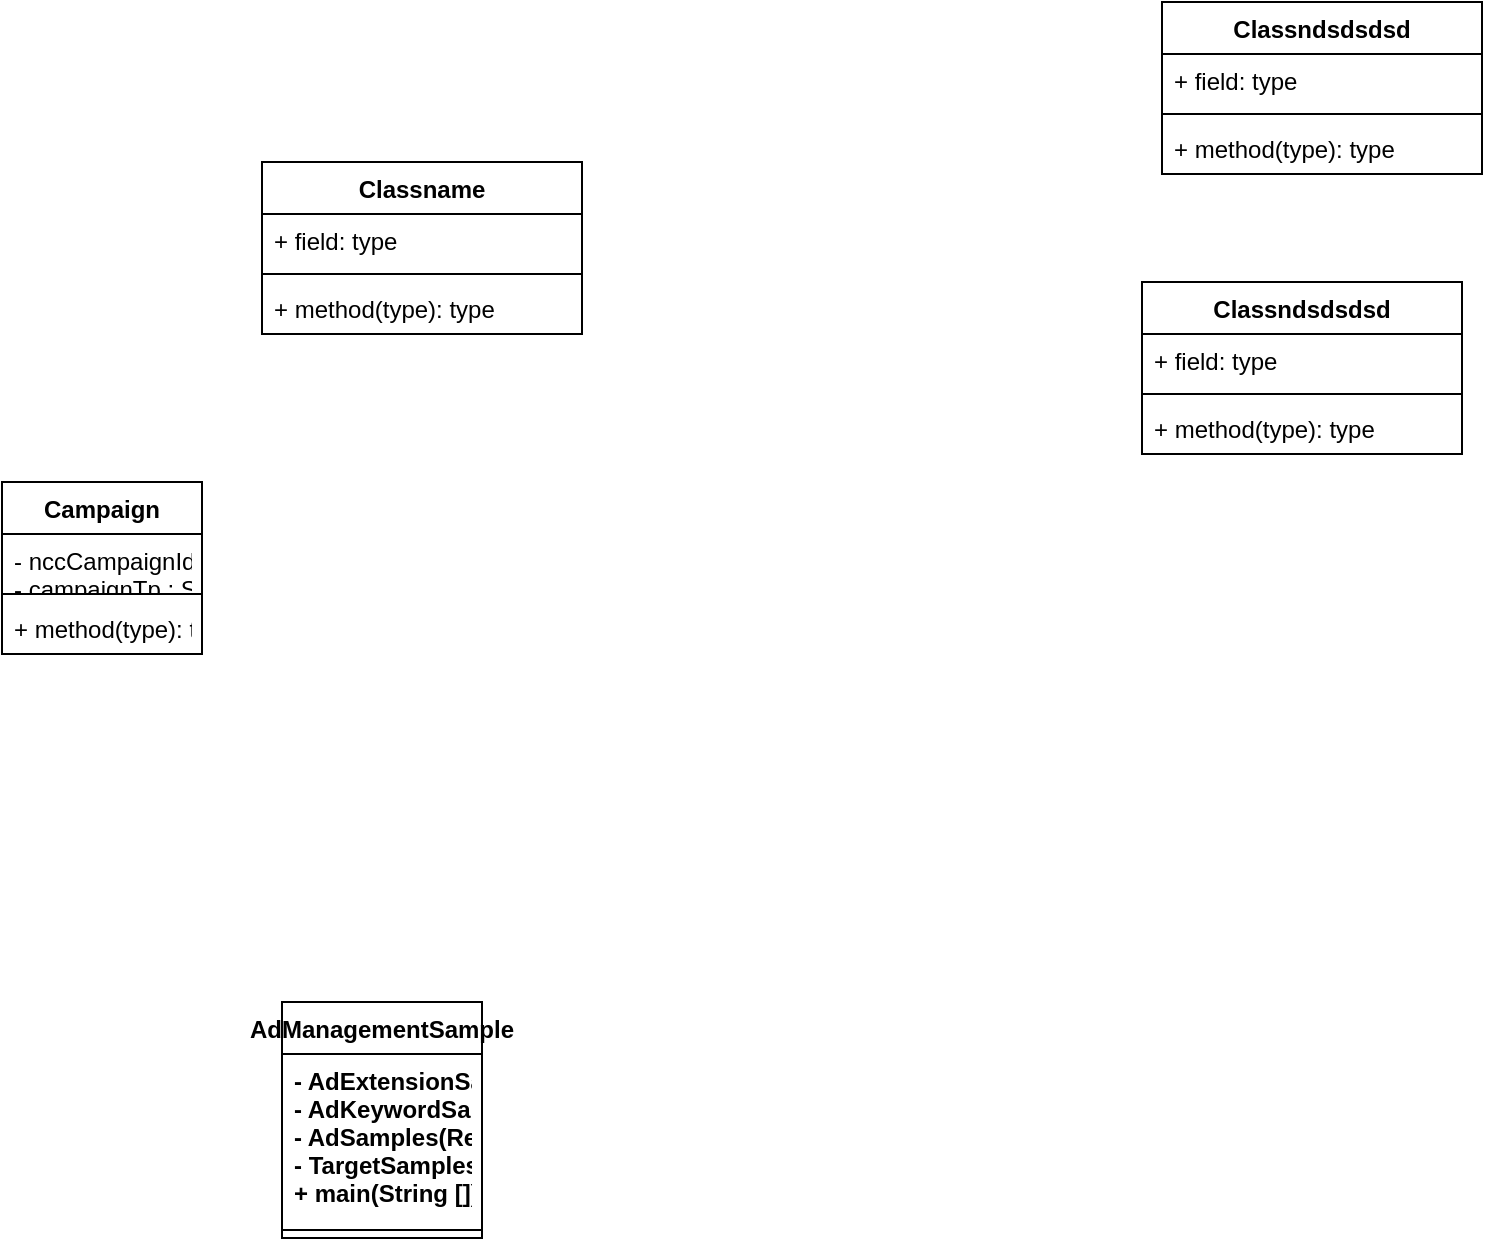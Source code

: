 <mxfile version="15.5.1" type="github">
  <diagram id="C5RBs43oDa-KdzZeNtuy" name="Page-1">
    <mxGraphModel dx="770" dy="1268" grid="1" gridSize="10" guides="1" tooltips="1" connect="1" arrows="1" fold="1" page="1" pageScale="1" pageWidth="1390" pageHeight="980" math="0" shadow="0">
      <root>
        <mxCell id="WIyWlLk6GJQsqaUBKTNV-0" />
        <mxCell id="WIyWlLk6GJQsqaUBKTNV-1" parent="WIyWlLk6GJQsqaUBKTNV-0" />
        <mxCell id="7ZvF9bT9IcwRX-JwGskH-0" value="AdManagementSample" style="swimlane;fontStyle=1;align=center;verticalAlign=top;childLayout=stackLayout;horizontal=1;startSize=26;horizontalStack=0;resizeParent=1;resizeParentMax=0;resizeLast=0;collapsible=1;marginBottom=0;" parent="WIyWlLk6GJQsqaUBKTNV-1" vertex="1">
          <mxGeometry x="170" y="820" width="100" height="118" as="geometry" />
        </mxCell>
        <mxCell id="7ZvF9bT9IcwRX-JwGskH-1" value="- AdExtensionSample(RestClient, long, String, String) : void&#xa;- AdKeywordSample(RestClient, long, String) : void&#xa;- AdSamples(RestClient, Long, String, String) : void&#xa;- TargetSamples(RestClient, long, Adgroup) : void&#xa;+ main(String []) : void" style="text;strokeColor=none;fillColor=none;align=left;verticalAlign=top;spacingLeft=4;spacingRight=4;overflow=hidden;rotatable=0;points=[[0,0.5],[1,0.5]];portConstraint=eastwest;fontStyle=1" parent="7ZvF9bT9IcwRX-JwGskH-0" vertex="1">
          <mxGeometry y="26" width="100" height="84" as="geometry" />
        </mxCell>
        <mxCell id="7ZvF9bT9IcwRX-JwGskH-2" value="" style="line;strokeWidth=1;fillColor=none;align=left;verticalAlign=middle;spacingTop=-1;spacingLeft=3;spacingRight=3;rotatable=0;labelPosition=right;points=[];portConstraint=eastwest;" parent="7ZvF9bT9IcwRX-JwGskH-0" vertex="1">
          <mxGeometry y="110" width="100" height="8" as="geometry" />
        </mxCell>
        <mxCell id="7ZvF9bT9IcwRX-JwGskH-4" value="Campaign" style="swimlane;fontStyle=1;align=center;verticalAlign=top;childLayout=stackLayout;horizontal=1;startSize=26;horizontalStack=0;resizeParent=1;resizeParentMax=0;resizeLast=0;collapsible=1;marginBottom=0;" parent="WIyWlLk6GJQsqaUBKTNV-1" vertex="1">
          <mxGeometry x="30" y="560" width="100" height="86" as="geometry" />
        </mxCell>
        <mxCell id="7ZvF9bT9IcwRX-JwGskH-5" value="- nccCampaignId : String&#xa;- campaignTp : String&#xa;- customerId : Long&#xa;- name : String&#xa;- userLock : Boolean&#xa;- deliveryMethod : String&#xa;- useDailyBudget : Boolean&#xa;- dailyBudget : Long&#xa;- usePeriod : Boolean" style="text;strokeColor=none;fillColor=none;align=left;verticalAlign=top;spacingLeft=4;spacingRight=4;overflow=hidden;rotatable=0;points=[[0,0.5],[1,0.5]];portConstraint=eastwest;" parent="7ZvF9bT9IcwRX-JwGskH-4" vertex="1">
          <mxGeometry y="26" width="100" height="26" as="geometry" />
        </mxCell>
        <mxCell id="7ZvF9bT9IcwRX-JwGskH-6" value="" style="line;strokeWidth=1;fillColor=none;align=left;verticalAlign=middle;spacingTop=-1;spacingLeft=3;spacingRight=3;rotatable=0;labelPosition=right;points=[];portConstraint=eastwest;" parent="7ZvF9bT9IcwRX-JwGskH-4" vertex="1">
          <mxGeometry y="52" width="100" height="8" as="geometry" />
        </mxCell>
        <mxCell id="7ZvF9bT9IcwRX-JwGskH-7" value="+ method(type): type" style="text;strokeColor=none;fillColor=none;align=left;verticalAlign=top;spacingLeft=4;spacingRight=4;overflow=hidden;rotatable=0;points=[[0,0.5],[1,0.5]];portConstraint=eastwest;" parent="7ZvF9bT9IcwRX-JwGskH-4" vertex="1">
          <mxGeometry y="60" width="100" height="26" as="geometry" />
        </mxCell>
        <mxCell id="-4e21ovLT8-M-5KT2Jtu-0" value="Classndsdsdsd" style="swimlane;fontStyle=1;align=center;verticalAlign=top;childLayout=stackLayout;horizontal=1;startSize=26;horizontalStack=0;resizeParent=1;resizeParentMax=0;resizeLast=0;collapsible=1;marginBottom=0;" vertex="1" parent="WIyWlLk6GJQsqaUBKTNV-1">
          <mxGeometry x="610" y="320" width="160" height="86" as="geometry" />
        </mxCell>
        <mxCell id="-4e21ovLT8-M-5KT2Jtu-1" value="+ field: type" style="text;strokeColor=none;fillColor=none;align=left;verticalAlign=top;spacingLeft=4;spacingRight=4;overflow=hidden;rotatable=0;points=[[0,0.5],[1,0.5]];portConstraint=eastwest;" vertex="1" parent="-4e21ovLT8-M-5KT2Jtu-0">
          <mxGeometry y="26" width="160" height="26" as="geometry" />
        </mxCell>
        <mxCell id="-4e21ovLT8-M-5KT2Jtu-2" value="" style="line;strokeWidth=1;fillColor=none;align=left;verticalAlign=middle;spacingTop=-1;spacingLeft=3;spacingRight=3;rotatable=0;labelPosition=right;points=[];portConstraint=eastwest;" vertex="1" parent="-4e21ovLT8-M-5KT2Jtu-0">
          <mxGeometry y="52" width="160" height="8" as="geometry" />
        </mxCell>
        <mxCell id="-4e21ovLT8-M-5KT2Jtu-3" value="+ method(type): type" style="text;strokeColor=none;fillColor=none;align=left;verticalAlign=top;spacingLeft=4;spacingRight=4;overflow=hidden;rotatable=0;points=[[0,0.5],[1,0.5]];portConstraint=eastwest;" vertex="1" parent="-4e21ovLT8-M-5KT2Jtu-0">
          <mxGeometry y="60" width="160" height="26" as="geometry" />
        </mxCell>
        <mxCell id="7ZvF9bT9IcwRX-JwGskH-8" value="Classname" style="swimlane;fontStyle=1;align=center;verticalAlign=top;childLayout=stackLayout;horizontal=1;startSize=26;horizontalStack=0;resizeParent=1;resizeParentMax=0;resizeLast=0;collapsible=1;marginBottom=0;" vertex="1" parent="WIyWlLk6GJQsqaUBKTNV-1">
          <mxGeometry x="160" y="400" width="160" height="86" as="geometry" />
        </mxCell>
        <mxCell id="7ZvF9bT9IcwRX-JwGskH-9" value="+ field: type" style="text;strokeColor=none;fillColor=none;align=left;verticalAlign=top;spacingLeft=4;spacingRight=4;overflow=hidden;rotatable=0;points=[[0,0.5],[1,0.5]];portConstraint=eastwest;" vertex="1" parent="7ZvF9bT9IcwRX-JwGskH-8">
          <mxGeometry y="26" width="160" height="26" as="geometry" />
        </mxCell>
        <mxCell id="7ZvF9bT9IcwRX-JwGskH-10" value="" style="line;strokeWidth=1;fillColor=none;align=left;verticalAlign=middle;spacingTop=-1;spacingLeft=3;spacingRight=3;rotatable=0;labelPosition=right;points=[];portConstraint=eastwest;" vertex="1" parent="7ZvF9bT9IcwRX-JwGskH-8">
          <mxGeometry y="52" width="160" height="8" as="geometry" />
        </mxCell>
        <mxCell id="7ZvF9bT9IcwRX-JwGskH-11" value="+ method(type): type" style="text;strokeColor=none;fillColor=none;align=left;verticalAlign=top;spacingLeft=4;spacingRight=4;overflow=hidden;rotatable=0;points=[[0,0.5],[1,0.5]];portConstraint=eastwest;" vertex="1" parent="7ZvF9bT9IcwRX-JwGskH-8">
          <mxGeometry y="60" width="160" height="26" as="geometry" />
        </mxCell>
        <mxCell id="-4e21ovLT8-M-5KT2Jtu-4" value="Classndsdsdsd" style="swimlane;fontStyle=1;align=center;verticalAlign=top;childLayout=stackLayout;horizontal=1;startSize=26;horizontalStack=0;resizeParent=1;resizeParentMax=0;resizeLast=0;collapsible=1;marginBottom=0;" vertex="1" parent="WIyWlLk6GJQsqaUBKTNV-1">
          <mxGeometry x="600" y="460" width="160" height="86" as="geometry" />
        </mxCell>
        <mxCell id="-4e21ovLT8-M-5KT2Jtu-5" value="+ field: type" style="text;strokeColor=none;fillColor=none;align=left;verticalAlign=top;spacingLeft=4;spacingRight=4;overflow=hidden;rotatable=0;points=[[0,0.5],[1,0.5]];portConstraint=eastwest;" vertex="1" parent="-4e21ovLT8-M-5KT2Jtu-4">
          <mxGeometry y="26" width="160" height="26" as="geometry" />
        </mxCell>
        <mxCell id="-4e21ovLT8-M-5KT2Jtu-6" value="" style="line;strokeWidth=1;fillColor=none;align=left;verticalAlign=middle;spacingTop=-1;spacingLeft=3;spacingRight=3;rotatable=0;labelPosition=right;points=[];portConstraint=eastwest;" vertex="1" parent="-4e21ovLT8-M-5KT2Jtu-4">
          <mxGeometry y="52" width="160" height="8" as="geometry" />
        </mxCell>
        <mxCell id="-4e21ovLT8-M-5KT2Jtu-7" value="+ method(type): type" style="text;strokeColor=none;fillColor=none;align=left;verticalAlign=top;spacingLeft=4;spacingRight=4;overflow=hidden;rotatable=0;points=[[0,0.5],[1,0.5]];portConstraint=eastwest;" vertex="1" parent="-4e21ovLT8-M-5KT2Jtu-4">
          <mxGeometry y="60" width="160" height="26" as="geometry" />
        </mxCell>
      </root>
    </mxGraphModel>
  </diagram>
</mxfile>
